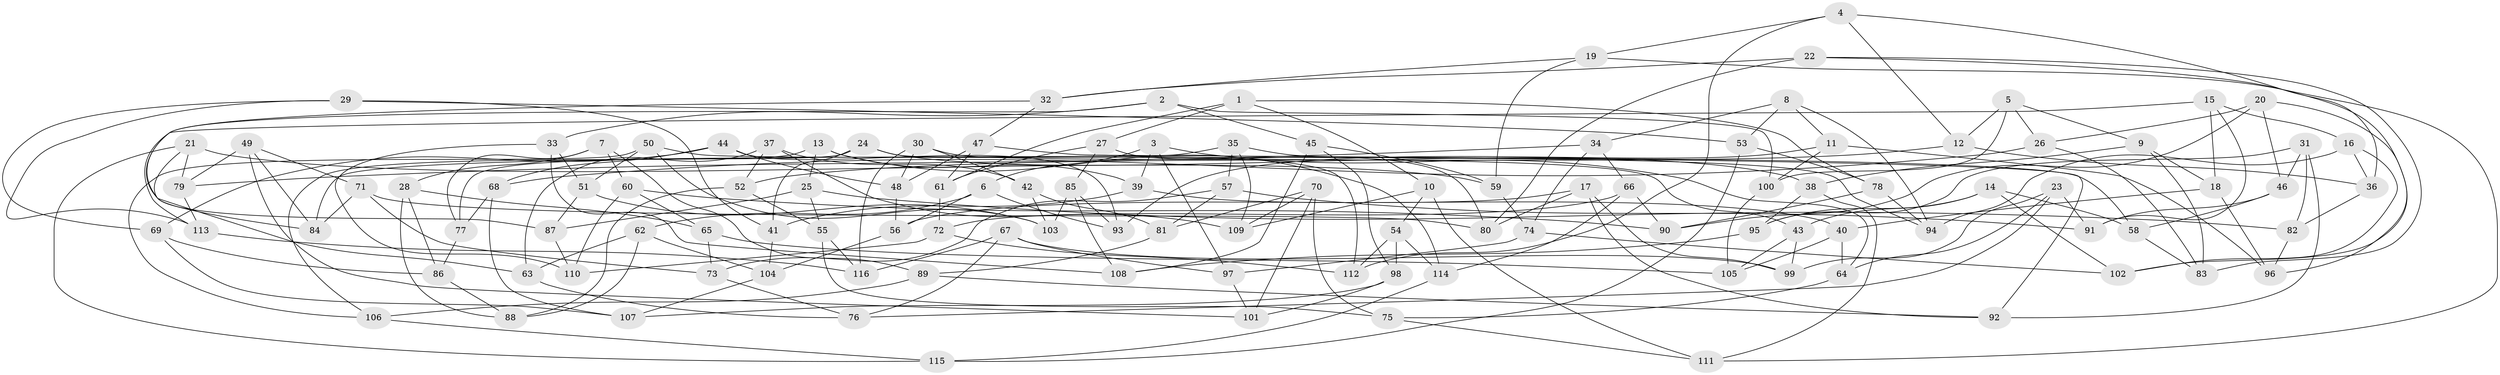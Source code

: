 // Generated by graph-tools (version 1.1) at 2025/50/03/09/25 03:50:44]
// undirected, 116 vertices, 232 edges
graph export_dot {
graph [start="1"]
  node [color=gray90,style=filled];
  1;
  2;
  3;
  4;
  5;
  6;
  7;
  8;
  9;
  10;
  11;
  12;
  13;
  14;
  15;
  16;
  17;
  18;
  19;
  20;
  21;
  22;
  23;
  24;
  25;
  26;
  27;
  28;
  29;
  30;
  31;
  32;
  33;
  34;
  35;
  36;
  37;
  38;
  39;
  40;
  41;
  42;
  43;
  44;
  45;
  46;
  47;
  48;
  49;
  50;
  51;
  52;
  53;
  54;
  55;
  56;
  57;
  58;
  59;
  60;
  61;
  62;
  63;
  64;
  65;
  66;
  67;
  68;
  69;
  70;
  71;
  72;
  73;
  74;
  75;
  76;
  77;
  78;
  79;
  80;
  81;
  82;
  83;
  84;
  85;
  86;
  87;
  88;
  89;
  90;
  91;
  92;
  93;
  94;
  95;
  96;
  97;
  98;
  99;
  100;
  101;
  102;
  103;
  104;
  105;
  106;
  107;
  108;
  109;
  110;
  111;
  112;
  113;
  114;
  115;
  116;
  1 -- 10;
  1 -- 61;
  1 -- 78;
  1 -- 27;
  2 -- 45;
  2 -- 100;
  2 -- 84;
  2 -- 33;
  3 -- 39;
  3 -- 97;
  3 -- 64;
  3 -- 6;
  4 -- 12;
  4 -- 36;
  4 -- 19;
  4 -- 112;
  5 -- 9;
  5 -- 26;
  5 -- 12;
  5 -- 100;
  6 -- 62;
  6 -- 56;
  6 -- 93;
  7 -- 60;
  7 -- 89;
  7 -- 28;
  7 -- 77;
  8 -- 11;
  8 -- 53;
  8 -- 34;
  8 -- 94;
  9 -- 38;
  9 -- 18;
  9 -- 83;
  10 -- 109;
  10 -- 54;
  10 -- 111;
  11 -- 100;
  11 -- 93;
  11 -- 96;
  12 -- 52;
  12 -- 36;
  13 -- 114;
  13 -- 39;
  13 -- 106;
  13 -- 25;
  14 -- 58;
  14 -- 43;
  14 -- 95;
  14 -- 102;
  15 -- 91;
  15 -- 113;
  15 -- 18;
  15 -- 16;
  16 -- 102;
  16 -- 94;
  16 -- 36;
  17 -- 92;
  17 -- 99;
  17 -- 80;
  17 -- 56;
  18 -- 40;
  18 -- 96;
  19 -- 32;
  19 -- 111;
  19 -- 59;
  20 -- 96;
  20 -- 26;
  20 -- 90;
  20 -- 46;
  21 -- 79;
  21 -- 115;
  21 -- 63;
  21 -- 59;
  22 -- 32;
  22 -- 83;
  22 -- 102;
  22 -- 80;
  23 -- 99;
  23 -- 76;
  23 -- 91;
  23 -- 64;
  24 -- 38;
  24 -- 41;
  24 -- 112;
  24 -- 77;
  25 -- 82;
  25 -- 55;
  25 -- 87;
  26 -- 83;
  26 -- 68;
  27 -- 80;
  27 -- 85;
  27 -- 61;
  28 -- 86;
  28 -- 88;
  28 -- 65;
  29 -- 113;
  29 -- 69;
  29 -- 41;
  29 -- 53;
  30 -- 43;
  30 -- 42;
  30 -- 48;
  30 -- 116;
  31 -- 95;
  31 -- 46;
  31 -- 82;
  31 -- 92;
  32 -- 87;
  32 -- 47;
  33 -- 110;
  33 -- 108;
  33 -- 51;
  34 -- 79;
  34 -- 66;
  34 -- 74;
  35 -- 94;
  35 -- 84;
  35 -- 57;
  35 -- 109;
  36 -- 82;
  37 -- 109;
  37 -- 52;
  37 -- 63;
  37 -- 42;
  38 -- 111;
  38 -- 95;
  39 -- 41;
  39 -- 40;
  40 -- 64;
  40 -- 105;
  41 -- 104;
  42 -- 81;
  42 -- 103;
  43 -- 99;
  43 -- 105;
  44 -- 68;
  44 -- 48;
  44 -- 69;
  44 -- 93;
  45 -- 108;
  45 -- 98;
  45 -- 59;
  46 -- 91;
  46 -- 58;
  47 -- 61;
  47 -- 48;
  47 -- 92;
  48 -- 56;
  49 -- 84;
  49 -- 71;
  49 -- 79;
  49 -- 101;
  50 -- 58;
  50 -- 103;
  50 -- 51;
  50 -- 106;
  51 -- 103;
  51 -- 87;
  52 -- 88;
  52 -- 55;
  53 -- 115;
  53 -- 78;
  54 -- 112;
  54 -- 98;
  54 -- 114;
  55 -- 75;
  55 -- 116;
  56 -- 104;
  57 -- 73;
  57 -- 91;
  57 -- 81;
  58 -- 83;
  59 -- 74;
  60 -- 65;
  60 -- 90;
  60 -- 110;
  61 -- 72;
  62 -- 104;
  62 -- 63;
  62 -- 88;
  63 -- 76;
  64 -- 75;
  65 -- 105;
  65 -- 73;
  66 -- 72;
  66 -- 90;
  66 -- 114;
  67 -- 99;
  67 -- 97;
  67 -- 76;
  67 -- 116;
  68 -- 77;
  68 -- 107;
  69 -- 86;
  69 -- 107;
  70 -- 81;
  70 -- 101;
  70 -- 75;
  70 -- 109;
  71 -- 84;
  71 -- 73;
  71 -- 80;
  72 -- 112;
  72 -- 110;
  73 -- 76;
  74 -- 97;
  74 -- 102;
  75 -- 111;
  77 -- 86;
  78 -- 90;
  78 -- 94;
  79 -- 113;
  81 -- 89;
  82 -- 96;
  85 -- 108;
  85 -- 93;
  85 -- 103;
  86 -- 88;
  87 -- 110;
  89 -- 92;
  89 -- 106;
  95 -- 108;
  97 -- 101;
  98 -- 101;
  98 -- 107;
  100 -- 105;
  104 -- 107;
  106 -- 115;
  113 -- 116;
  114 -- 115;
}
